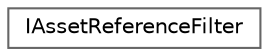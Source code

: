 digraph "Graphical Class Hierarchy"
{
 // INTERACTIVE_SVG=YES
 // LATEX_PDF_SIZE
  bgcolor="transparent";
  edge [fontname=Helvetica,fontsize=10,labelfontname=Helvetica,labelfontsize=10];
  node [fontname=Helvetica,fontsize=10,shape=box,height=0.2,width=0.4];
  rankdir="LR";
  Node0 [id="Node000000",label="IAssetReferenceFilter",height=0.2,width=0.4,color="grey40", fillcolor="white", style="filled",URL="$d0/da6/classIAssetReferenceFilter.html",tooltip="Used in filtering allowed references between assets."];
}
